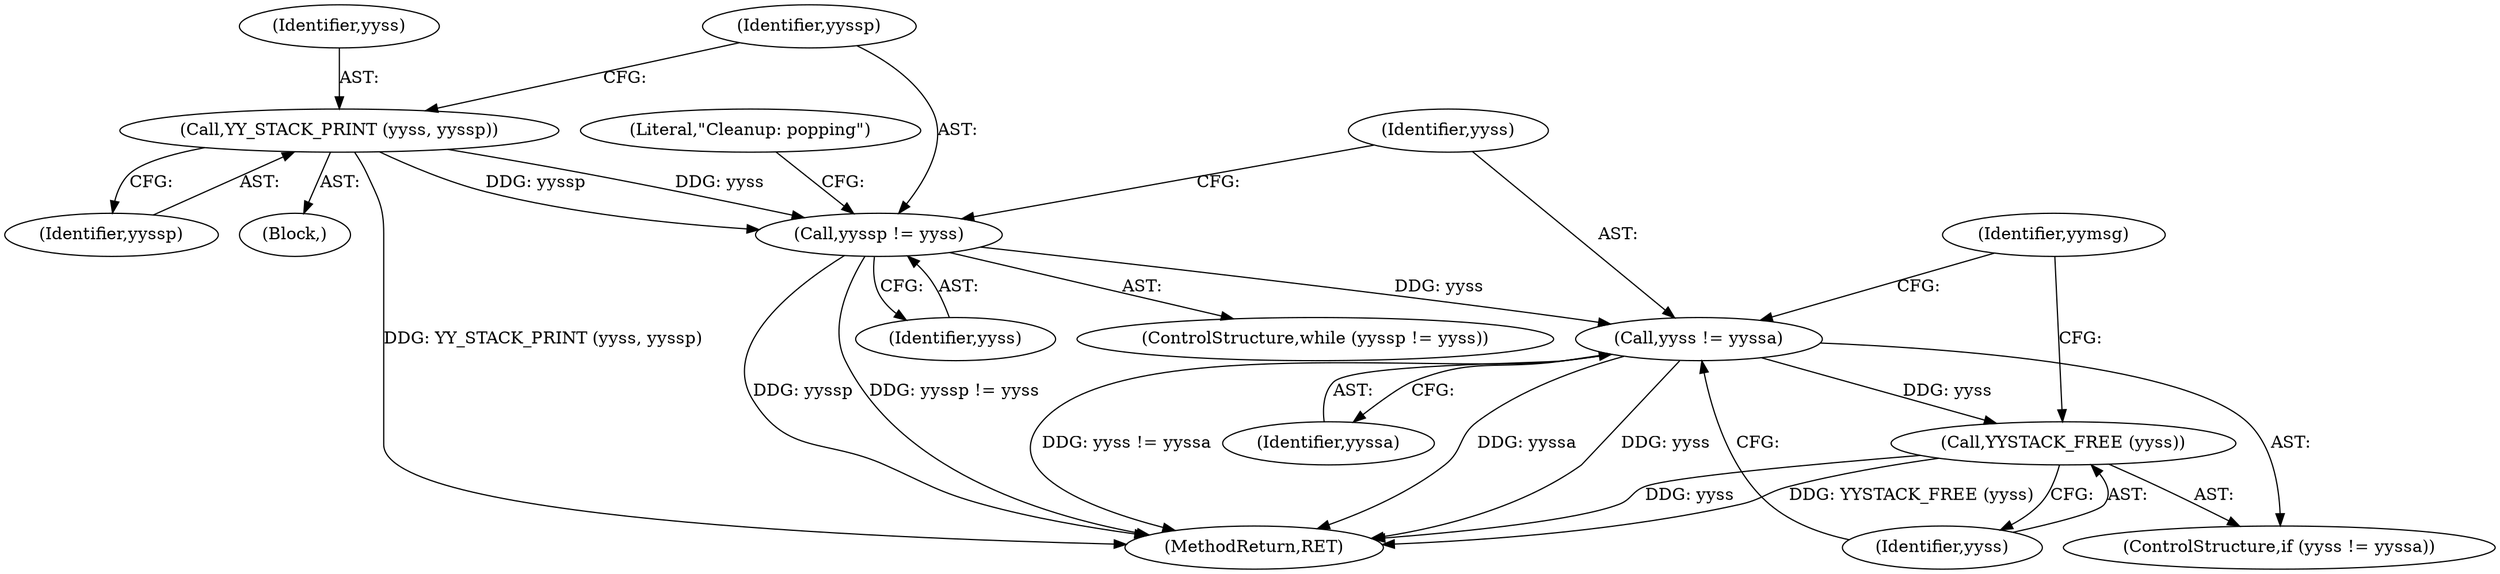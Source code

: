 digraph "0_yara_10e8bd3071677dd1fa76beeef4bc2fc427cea5e7_0@pointer" {
"1001593" [label="(Call,yyssp != yyss)"];
"1001589" [label="(Call,YY_STACK_PRINT (yyss, yyssp))"];
"1001609" [label="(Call,yyss != yyssa)"];
"1001612" [label="(Call,YYSTACK_FREE (yyss))"];
"1001622" [label="(MethodReturn,RET)"];
"1001616" [label="(Identifier,yymsg)"];
"1001611" [label="(Identifier,yyssa)"];
"1001613" [label="(Identifier,yyss)"];
"1001593" [label="(Call,yyssp != yyss)"];
"1001598" [label="(Literal,\"Cleanup: popping\")"];
"1001590" [label="(Identifier,yyss)"];
"1001608" [label="(ControlStructure,if (yyss != yyssa))"];
"1001592" [label="(ControlStructure,while (yyssp != yyss))"];
"1001595" [label="(Identifier,yyss)"];
"1000197" [label="(Block,)"];
"1001610" [label="(Identifier,yyss)"];
"1001594" [label="(Identifier,yyssp)"];
"1001591" [label="(Identifier,yyssp)"];
"1001612" [label="(Call,YYSTACK_FREE (yyss))"];
"1001609" [label="(Call,yyss != yyssa)"];
"1001589" [label="(Call,YY_STACK_PRINT (yyss, yyssp))"];
"1001593" -> "1001592"  [label="AST: "];
"1001593" -> "1001595"  [label="CFG: "];
"1001594" -> "1001593"  [label="AST: "];
"1001595" -> "1001593"  [label="AST: "];
"1001598" -> "1001593"  [label="CFG: "];
"1001610" -> "1001593"  [label="CFG: "];
"1001593" -> "1001622"  [label="DDG: yyssp != yyss"];
"1001593" -> "1001622"  [label="DDG: yyssp"];
"1001589" -> "1001593"  [label="DDG: yyssp"];
"1001589" -> "1001593"  [label="DDG: yyss"];
"1001593" -> "1001609"  [label="DDG: yyss"];
"1001589" -> "1000197"  [label="AST: "];
"1001589" -> "1001591"  [label="CFG: "];
"1001590" -> "1001589"  [label="AST: "];
"1001591" -> "1001589"  [label="AST: "];
"1001594" -> "1001589"  [label="CFG: "];
"1001589" -> "1001622"  [label="DDG: YY_STACK_PRINT (yyss, yyssp)"];
"1001609" -> "1001608"  [label="AST: "];
"1001609" -> "1001611"  [label="CFG: "];
"1001610" -> "1001609"  [label="AST: "];
"1001611" -> "1001609"  [label="AST: "];
"1001613" -> "1001609"  [label="CFG: "];
"1001616" -> "1001609"  [label="CFG: "];
"1001609" -> "1001622"  [label="DDG: yyss"];
"1001609" -> "1001622"  [label="DDG: yyssa"];
"1001609" -> "1001622"  [label="DDG: yyss != yyssa"];
"1001609" -> "1001612"  [label="DDG: yyss"];
"1001612" -> "1001608"  [label="AST: "];
"1001612" -> "1001613"  [label="CFG: "];
"1001613" -> "1001612"  [label="AST: "];
"1001616" -> "1001612"  [label="CFG: "];
"1001612" -> "1001622"  [label="DDG: YYSTACK_FREE (yyss)"];
"1001612" -> "1001622"  [label="DDG: yyss"];
}
